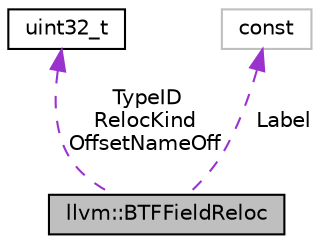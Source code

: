 digraph "llvm::BTFFieldReloc"
{
 // LATEX_PDF_SIZE
  bgcolor="transparent";
  edge [fontname="Helvetica",fontsize="10",labelfontname="Helvetica",labelfontsize="10"];
  node [fontname="Helvetica",fontsize="10",shape=record];
  Node1 [label="llvm::BTFFieldReloc",height=0.2,width=0.4,color="black", fillcolor="grey75", style="filled", fontcolor="black",tooltip="Represent one field relocation."];
  Node2 -> Node1 [dir="back",color="darkorchid3",fontsize="10",style="dashed",label=" TypeID\nRelocKind\nOffsetNameOff" ,fontname="Helvetica"];
  Node2 [label="uint32_t",height=0.2,width=0.4,color="black",URL="$classuint32__t.html",tooltip=" "];
  Node3 -> Node1 [dir="back",color="darkorchid3",fontsize="10",style="dashed",label=" Label" ,fontname="Helvetica"];
  Node3 [label="const",height=0.2,width=0.4,color="grey75",tooltip=" "];
}
